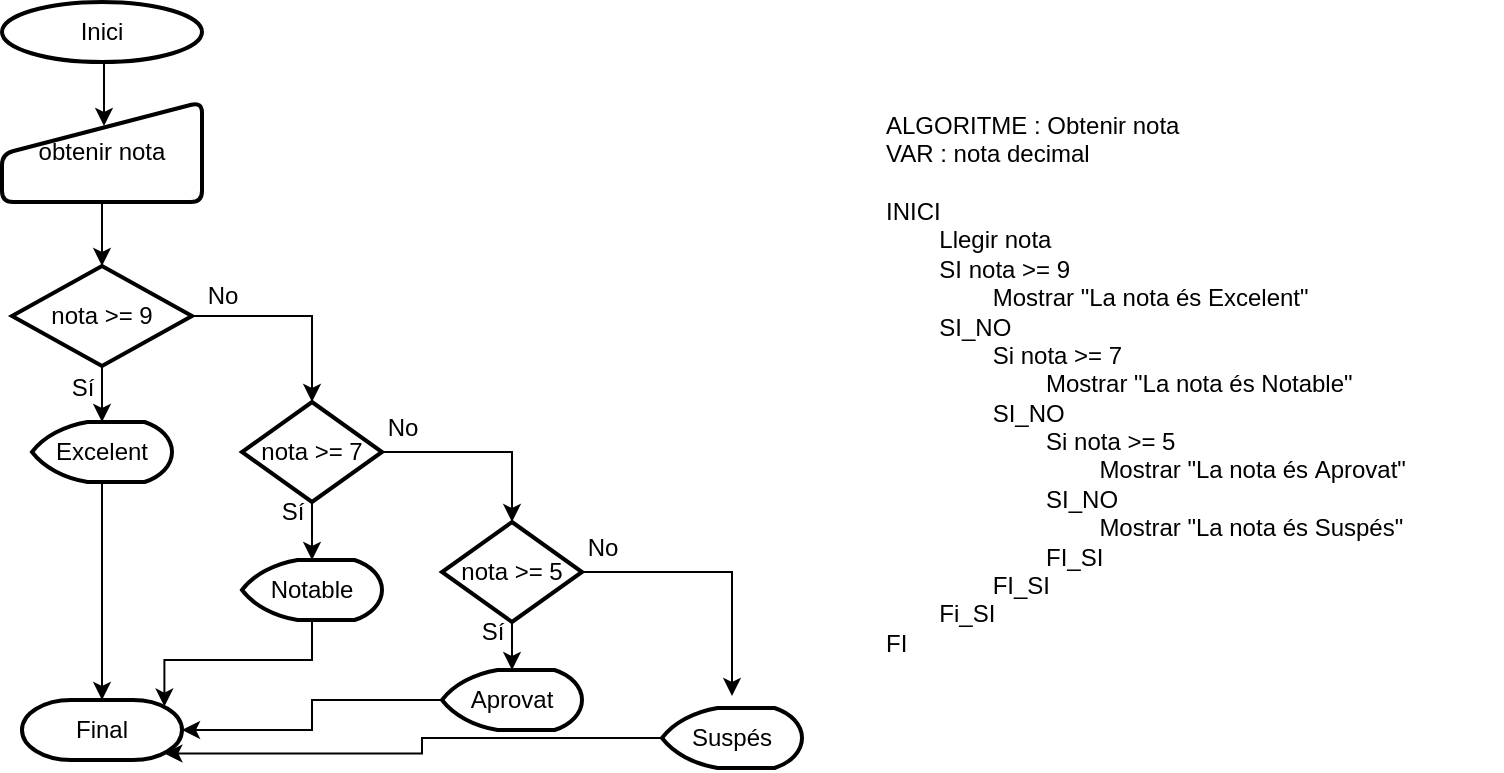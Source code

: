 <mxfile version="21.6.1" type="device">
  <diagram id="J0t8d54CI18DQOtNn_Tx" name="Página-1">
    <mxGraphModel dx="1100" dy="1343" grid="1" gridSize="10" guides="1" tooltips="1" connect="1" arrows="1" fold="1" page="1" pageScale="1" pageWidth="1169" pageHeight="827" math="0" shadow="0">
      <root>
        <mxCell id="0" />
        <mxCell id="1" parent="0" />
        <mxCell id="60D6WD3biwAC47znU9uv-2" value="ALGORITME : Obtenir nota&lt;br&gt;VAR : nota decimal&lt;br&gt;&lt;br&gt;INICI&lt;br&gt;&lt;span style=&quot;white-space: pre;&quot;&gt;&#x9;&lt;/span&gt;Llegir nota&lt;br&gt;&lt;span style=&quot;white-space: pre;&quot;&gt;&#x9;&lt;/span&gt;SI nota &amp;gt;= 9&lt;br&gt;&lt;span style=&quot;&quot;&gt;&lt;span style=&quot;&quot;&gt;&amp;nbsp;&amp;nbsp;&amp;nbsp;&amp;nbsp;&lt;/span&gt;&lt;span style=&quot;&quot;&gt;&lt;span style=&quot;&quot;&gt;&amp;nbsp;&amp;nbsp;&amp;nbsp;&amp;nbsp;&lt;span style=&quot;white-space: pre;&quot;&gt;&#x9;&lt;/span&gt;&lt;/span&gt;&lt;/span&gt;&lt;/span&gt;Mostrar &quot;La nota és&amp;nbsp;Excelent&quot;&lt;br&gt;&lt;span style=&quot;white-space: pre;&quot;&gt;&#x9;&lt;/span&gt;SI_NO &lt;br&gt;&lt;span style=&quot;&quot;&gt;&lt;span style=&quot;&quot;&gt;&amp;nbsp;&amp;nbsp;&amp;nbsp;&amp;nbsp;&lt;/span&gt;&lt;span style=&quot;&quot;&gt;&lt;span style=&quot;&quot;&gt;&amp;nbsp;&amp;nbsp;&amp;nbsp;&amp;nbsp;&lt;span style=&quot;white-space: pre;&quot;&gt;&#x9;&lt;/span&gt;&lt;/span&gt;&lt;/span&gt;&lt;/span&gt;Si nota &amp;gt;= 7&lt;br&gt;&lt;span style=&quot;&quot;&gt;&lt;span style=&quot;&quot;&gt;&amp;nbsp;&amp;nbsp;&amp;nbsp;&amp;nbsp;&lt;/span&gt;&lt;/span&gt;&lt;span style=&quot;&quot;&gt;&lt;span style=&quot;&quot;&gt;&amp;nbsp;&amp;nbsp;&amp;nbsp;&amp;nbsp;&lt;/span&gt;&lt;span style=&quot;&quot;&gt;&lt;span style=&quot;&quot;&gt;&amp;nbsp;&amp;nbsp;&amp;nbsp;&amp;nbsp;&lt;span style=&quot;white-space: pre;&quot;&gt;&#x9;&lt;/span&gt;&lt;span style=&quot;white-space: pre;&quot;&gt;&#x9;&lt;/span&gt;&lt;/span&gt;&lt;/span&gt;&lt;/span&gt;Mostrar &quot;La nota és&amp;nbsp;Notable&quot;&lt;br&gt;&lt;span style=&quot;&quot;&gt;&lt;span style=&quot;&quot;&gt;&amp;nbsp;&amp;nbsp;&amp;nbsp;&amp;nbsp;&lt;/span&gt;&lt;/span&gt;&lt;span style=&quot;&quot;&gt;&lt;span style=&quot;&quot;&gt;&amp;nbsp;&amp;nbsp;&amp;nbsp;&amp;nbsp;&lt;span style=&quot;white-space: pre;&quot;&gt;&#x9;&lt;/span&gt;&lt;/span&gt;&lt;/span&gt;SI_NO&lt;br&gt;&lt;span style=&quot;&quot;&gt;&lt;span style=&quot;&quot;&gt;&amp;nbsp;&amp;nbsp;&amp;nbsp;&amp;nbsp;&lt;/span&gt;&lt;/span&gt;&lt;span style=&quot;&quot;&gt;&lt;span style=&quot;&quot;&gt;&amp;nbsp;&amp;nbsp;&amp;nbsp;&amp;nbsp;&lt;/span&gt;&lt;span style=&quot;&quot;&gt;&lt;span style=&quot;&quot;&gt;&amp;nbsp;&amp;nbsp;&amp;nbsp;&amp;nbsp;&lt;span style=&quot;white-space: pre;&quot;&gt;&#x9;&lt;/span&gt;&lt;span style=&quot;white-space: pre;&quot;&gt;&#x9;&lt;/span&gt;&lt;/span&gt;&lt;/span&gt;&lt;/span&gt;Si nota &amp;gt;= 5&lt;br&gt;&lt;span style=&quot;&quot;&gt;&lt;span style=&quot;&quot;&gt;&amp;nbsp;&amp;nbsp;&amp;nbsp;&amp;nbsp;&lt;/span&gt;&lt;/span&gt;&lt;span style=&quot;&quot;&gt;&lt;span style=&quot;&quot;&gt;&amp;nbsp;&amp;nbsp;&amp;nbsp;&amp;nbsp;&lt;/span&gt;&lt;/span&gt;&lt;span style=&quot;&quot;&gt;&lt;span style=&quot;&quot;&gt;&amp;nbsp;&amp;nbsp;&amp;nbsp;&amp;nbsp;&lt;/span&gt;&lt;span style=&quot;&quot;&gt;&lt;span style=&quot;&quot;&gt;&amp;nbsp;&amp;nbsp;&amp;nbsp;&amp;nbsp;&lt;span style=&quot;white-space: pre;&quot;&gt;&#x9;&lt;/span&gt;&lt;span style=&quot;white-space: pre;&quot;&gt;&#x9;&lt;/span&gt;&lt;/span&gt;&lt;/span&gt;&lt;/span&gt;Mostrar &quot;La nota és&amp;nbsp;Aprovat&quot;&lt;br&gt;&lt;span style=&quot;&quot;&gt;&lt;span style=&quot;&quot;&gt;&amp;nbsp;&amp;nbsp;&amp;nbsp;&amp;nbsp;&lt;/span&gt;&lt;/span&gt;&lt;span style=&quot;&quot;&gt;&lt;span style=&quot;&quot;&gt;&amp;nbsp;&amp;nbsp;&amp;nbsp;&amp;nbsp;&lt;/span&gt;&lt;/span&gt;&lt;span style=&quot;&quot;&gt;&lt;span style=&quot;&quot;&gt;&amp;nbsp;&amp;nbsp;&amp;nbsp;&amp;nbsp;&lt;span style=&quot;white-space: pre;&quot;&gt;&#x9;&lt;/span&gt;&lt;span style=&quot;white-space: pre;&quot;&gt;&#x9;&lt;/span&gt;&lt;/span&gt;&lt;/span&gt;SI_NO&lt;br&gt;&lt;span style=&quot;&quot;&gt;&lt;span style=&quot;&quot;&gt;&amp;nbsp;&amp;nbsp;&amp;nbsp;&amp;nbsp;&lt;/span&gt;&lt;/span&gt;&lt;span style=&quot;&quot;&gt;&lt;span style=&quot;&quot;&gt;&amp;nbsp;&amp;nbsp;&amp;nbsp;&amp;nbsp;&lt;/span&gt;&lt;/span&gt;&lt;span style=&quot;&quot;&gt;&lt;span style=&quot;&quot;&gt;&amp;nbsp;&amp;nbsp;&amp;nbsp;&amp;nbsp;&lt;span style=&quot;white-space: pre;&quot;&gt;&#x9;&lt;span style=&quot;white-space: pre;&quot;&gt;&#x9;&lt;/span&gt;&lt;span style=&quot;white-space: pre;&quot;&gt;&#x9;&lt;/span&gt;&lt;/span&gt;&lt;/span&gt;&lt;/span&gt;&lt;span style=&quot;&quot;&gt;&lt;/span&gt;Mostrar &quot;La nota és Suspés&quot;&lt;br&gt;&lt;span style=&quot;white-space: pre;&quot;&gt;&#x9;&lt;/span&gt;&lt;span style=&quot;white-space: pre;&quot;&gt;&#x9;&lt;span style=&quot;white-space: pre;&quot;&gt;&#x9;&lt;/span&gt;&lt;/span&gt;FI_SI&lt;br&gt;&lt;span style=&quot;white-space: pre;&quot;&gt;&#x9;&lt;span style=&quot;white-space: pre;&quot;&gt;&#x9;&lt;/span&gt;&lt;/span&gt;FI_SI&lt;br&gt;&lt;span style=&quot;white-space: pre;&quot;&gt;&#x9;&lt;/span&gt;Fi_SI&lt;br&gt;FI" style="text;html=1;strokeColor=none;fillColor=none;align=left;verticalAlign=middle;whiteSpace=wrap;rounded=0;" parent="1" vertex="1">
          <mxGeometry x="530" y="-770" width="310" height="281" as="geometry" />
        </mxCell>
        <mxCell id="60D6WD3biwAC47znU9uv-7" style="edgeStyle=orthogonalEdgeStyle;rounded=0;orthogonalLoop=1;jettySize=auto;html=1;exitX=0.5;exitY=1;exitDx=0;exitDy=0;exitPerimeter=0;entryX=0.51;entryY=0.24;entryDx=0;entryDy=0;entryPerimeter=0;" parent="1" source="60D6WD3biwAC47znU9uv-3" target="60D6WD3biwAC47znU9uv-4" edge="1">
          <mxGeometry relative="1" as="geometry" />
        </mxCell>
        <mxCell id="60D6WD3biwAC47znU9uv-3" value="Inici" style="strokeWidth=2;html=1;shape=mxgraph.flowchart.start_1;whiteSpace=wrap;" parent="1" vertex="1">
          <mxGeometry x="90" y="-820" width="100" height="30" as="geometry" />
        </mxCell>
        <mxCell id="60D6WD3biwAC47znU9uv-8" style="edgeStyle=orthogonalEdgeStyle;rounded=0;orthogonalLoop=1;jettySize=auto;html=1;exitX=0.5;exitY=1;exitDx=0;exitDy=0;entryX=0.5;entryY=0;entryDx=0;entryDy=0;entryPerimeter=0;" parent="1" source="60D6WD3biwAC47znU9uv-4" target="60D6WD3biwAC47znU9uv-5" edge="1">
          <mxGeometry relative="1" as="geometry" />
        </mxCell>
        <mxCell id="60D6WD3biwAC47znU9uv-4" value="obtenir nota" style="html=1;strokeWidth=2;shape=manualInput;whiteSpace=wrap;rounded=1;size=26;arcSize=11;" parent="1" vertex="1">
          <mxGeometry x="90" y="-770" width="100" height="50" as="geometry" />
        </mxCell>
        <mxCell id="60D6WD3biwAC47znU9uv-9" style="edgeStyle=orthogonalEdgeStyle;rounded=0;orthogonalLoop=1;jettySize=auto;html=1;exitX=0.5;exitY=1;exitDx=0;exitDy=0;exitPerimeter=0;" parent="1" source="60D6WD3biwAC47znU9uv-5" target="60D6WD3biwAC47znU9uv-6" edge="1">
          <mxGeometry relative="1" as="geometry" />
        </mxCell>
        <mxCell id="60D6WD3biwAC47znU9uv-18" style="edgeStyle=orthogonalEdgeStyle;rounded=0;orthogonalLoop=1;jettySize=auto;html=1;exitX=1;exitY=0.5;exitDx=0;exitDy=0;exitPerimeter=0;entryX=0.5;entryY=0;entryDx=0;entryDy=0;entryPerimeter=0;" parent="1" source="60D6WD3biwAC47znU9uv-5" target="60D6WD3biwAC47znU9uv-10" edge="1">
          <mxGeometry relative="1" as="geometry" />
        </mxCell>
        <mxCell id="60D6WD3biwAC47znU9uv-5" value="nota &amp;gt;= 9" style="strokeWidth=2;html=1;shape=mxgraph.flowchart.decision;whiteSpace=wrap;" parent="1" vertex="1">
          <mxGeometry x="95" y="-688" width="90" height="50" as="geometry" />
        </mxCell>
        <mxCell id="60D6WD3biwAC47znU9uv-23" style="edgeStyle=orthogonalEdgeStyle;rounded=0;orthogonalLoop=1;jettySize=auto;html=1;exitX=0.5;exitY=1;exitDx=0;exitDy=0;exitPerimeter=0;entryX=0.5;entryY=0;entryDx=0;entryDy=0;entryPerimeter=0;" parent="1" source="60D6WD3biwAC47znU9uv-6" target="60D6WD3biwAC47znU9uv-14" edge="1">
          <mxGeometry relative="1" as="geometry" />
        </mxCell>
        <mxCell id="60D6WD3biwAC47znU9uv-6" value="Excelent" style="strokeWidth=2;html=1;shape=mxgraph.flowchart.display;whiteSpace=wrap;" parent="1" vertex="1">
          <mxGeometry x="105" y="-610" width="70" height="30" as="geometry" />
        </mxCell>
        <mxCell id="60D6WD3biwAC47znU9uv-19" style="edgeStyle=orthogonalEdgeStyle;rounded=0;orthogonalLoop=1;jettySize=auto;html=1;exitX=1;exitY=0.5;exitDx=0;exitDy=0;exitPerimeter=0;entryX=0.5;entryY=0;entryDx=0;entryDy=0;entryPerimeter=0;" parent="1" source="60D6WD3biwAC47znU9uv-10" target="60D6WD3biwAC47znU9uv-12" edge="1">
          <mxGeometry relative="1" as="geometry" />
        </mxCell>
        <mxCell id="60D6WD3biwAC47znU9uv-20" style="edgeStyle=orthogonalEdgeStyle;rounded=0;orthogonalLoop=1;jettySize=auto;html=1;exitX=0.5;exitY=1;exitDx=0;exitDy=0;exitPerimeter=0;entryX=0.5;entryY=0;entryDx=0;entryDy=0;entryPerimeter=0;" parent="1" source="60D6WD3biwAC47znU9uv-10" target="60D6WD3biwAC47znU9uv-11" edge="1">
          <mxGeometry relative="1" as="geometry" />
        </mxCell>
        <mxCell id="60D6WD3biwAC47znU9uv-10" value="nota &amp;gt;= 7" style="strokeWidth=2;html=1;shape=mxgraph.flowchart.decision;whiteSpace=wrap;" parent="1" vertex="1">
          <mxGeometry x="210" y="-620" width="70" height="50" as="geometry" />
        </mxCell>
        <mxCell id="60D6WD3biwAC47znU9uv-24" style="edgeStyle=orthogonalEdgeStyle;rounded=0;orthogonalLoop=1;jettySize=auto;html=1;exitX=0.5;exitY=1;exitDx=0;exitDy=0;exitPerimeter=0;entryX=0.89;entryY=0.11;entryDx=0;entryDy=0;entryPerimeter=0;" parent="1" source="60D6WD3biwAC47znU9uv-11" target="60D6WD3biwAC47znU9uv-14" edge="1">
          <mxGeometry relative="1" as="geometry" />
        </mxCell>
        <mxCell id="60D6WD3biwAC47znU9uv-11" value="Notable" style="strokeWidth=2;html=1;shape=mxgraph.flowchart.display;whiteSpace=wrap;" parent="1" vertex="1">
          <mxGeometry x="210" y="-541" width="70" height="30" as="geometry" />
        </mxCell>
        <mxCell id="60D6WD3biwAC47znU9uv-21" style="edgeStyle=orthogonalEdgeStyle;rounded=0;orthogonalLoop=1;jettySize=auto;html=1;exitX=0.5;exitY=1;exitDx=0;exitDy=0;exitPerimeter=0;entryX=0.5;entryY=0;entryDx=0;entryDy=0;entryPerimeter=0;" parent="1" source="60D6WD3biwAC47znU9uv-12" target="60D6WD3biwAC47znU9uv-13" edge="1">
          <mxGeometry relative="1" as="geometry" />
        </mxCell>
        <mxCell id="60D6WD3biwAC47znU9uv-22" style="edgeStyle=orthogonalEdgeStyle;rounded=0;orthogonalLoop=1;jettySize=auto;html=1;exitX=1;exitY=0.5;exitDx=0;exitDy=0;exitPerimeter=0;entryX=0.5;entryY=-0.2;entryDx=0;entryDy=0;entryPerimeter=0;" parent="1" source="60D6WD3biwAC47znU9uv-12" target="60D6WD3biwAC47znU9uv-17" edge="1">
          <mxGeometry relative="1" as="geometry" />
        </mxCell>
        <mxCell id="60D6WD3biwAC47znU9uv-12" value="nota &amp;gt;= 5" style="strokeWidth=2;html=1;shape=mxgraph.flowchart.decision;whiteSpace=wrap;" parent="1" vertex="1">
          <mxGeometry x="310" y="-560" width="70" height="50" as="geometry" />
        </mxCell>
        <mxCell id="60D6WD3biwAC47znU9uv-25" style="edgeStyle=orthogonalEdgeStyle;rounded=0;orthogonalLoop=1;jettySize=auto;html=1;exitX=0;exitY=0.5;exitDx=0;exitDy=0;exitPerimeter=0;entryX=1;entryY=0.5;entryDx=0;entryDy=0;entryPerimeter=0;" parent="1" source="60D6WD3biwAC47znU9uv-13" target="60D6WD3biwAC47znU9uv-14" edge="1">
          <mxGeometry relative="1" as="geometry" />
        </mxCell>
        <mxCell id="60D6WD3biwAC47znU9uv-13" value="Aprovat" style="strokeWidth=2;html=1;shape=mxgraph.flowchart.display;whiteSpace=wrap;" parent="1" vertex="1">
          <mxGeometry x="310" y="-486" width="70" height="30" as="geometry" />
        </mxCell>
        <mxCell id="60D6WD3biwAC47znU9uv-14" value="Final" style="strokeWidth=2;html=1;shape=mxgraph.flowchart.terminator;whiteSpace=wrap;" parent="1" vertex="1">
          <mxGeometry x="100" y="-471" width="80" height="30" as="geometry" />
        </mxCell>
        <mxCell id="60D6WD3biwAC47znU9uv-26" style="edgeStyle=orthogonalEdgeStyle;rounded=0;orthogonalLoop=1;jettySize=auto;html=1;exitX=0;exitY=0.5;exitDx=0;exitDy=0;exitPerimeter=0;entryX=0.89;entryY=0.89;entryDx=0;entryDy=0;entryPerimeter=0;" parent="1" source="60D6WD3biwAC47znU9uv-17" target="60D6WD3biwAC47znU9uv-14" edge="1">
          <mxGeometry relative="1" as="geometry" />
        </mxCell>
        <mxCell id="60D6WD3biwAC47znU9uv-17" value="Suspés" style="strokeWidth=2;html=1;shape=mxgraph.flowchart.display;whiteSpace=wrap;" parent="1" vertex="1">
          <mxGeometry x="420" y="-467" width="70" height="30" as="geometry" />
        </mxCell>
        <mxCell id="60D6WD3biwAC47znU9uv-27" value="No" style="text;html=1;align=center;verticalAlign=middle;resizable=0;points=[];autosize=1;strokeColor=none;fillColor=none;" parent="1" vertex="1">
          <mxGeometry x="180" y="-688" width="40" height="30" as="geometry" />
        </mxCell>
        <mxCell id="60D6WD3biwAC47znU9uv-28" value="No" style="text;html=1;align=center;verticalAlign=middle;resizable=0;points=[];autosize=1;strokeColor=none;fillColor=none;" parent="1" vertex="1">
          <mxGeometry x="270" y="-622" width="40" height="30" as="geometry" />
        </mxCell>
        <mxCell id="60D6WD3biwAC47znU9uv-29" value="No" style="text;html=1;align=center;verticalAlign=middle;resizable=0;points=[];autosize=1;strokeColor=none;fillColor=none;" parent="1" vertex="1">
          <mxGeometry x="370" y="-562" width="40" height="30" as="geometry" />
        </mxCell>
        <mxCell id="60D6WD3biwAC47znU9uv-31" value="Sí" style="text;html=1;align=center;verticalAlign=middle;resizable=0;points=[];autosize=1;strokeColor=none;fillColor=none;" parent="1" vertex="1">
          <mxGeometry x="115" y="-642" width="30" height="30" as="geometry" />
        </mxCell>
        <mxCell id="60D6WD3biwAC47znU9uv-32" value="Sí" style="text;html=1;align=center;verticalAlign=middle;resizable=0;points=[];autosize=1;strokeColor=none;fillColor=none;" parent="1" vertex="1">
          <mxGeometry x="220" y="-580" width="30" height="30" as="geometry" />
        </mxCell>
        <mxCell id="60D6WD3biwAC47znU9uv-33" value="Sí" style="text;html=1;align=center;verticalAlign=middle;resizable=0;points=[];autosize=1;strokeColor=none;fillColor=none;" parent="1" vertex="1">
          <mxGeometry x="320" y="-520" width="30" height="30" as="geometry" />
        </mxCell>
      </root>
    </mxGraphModel>
  </diagram>
</mxfile>
